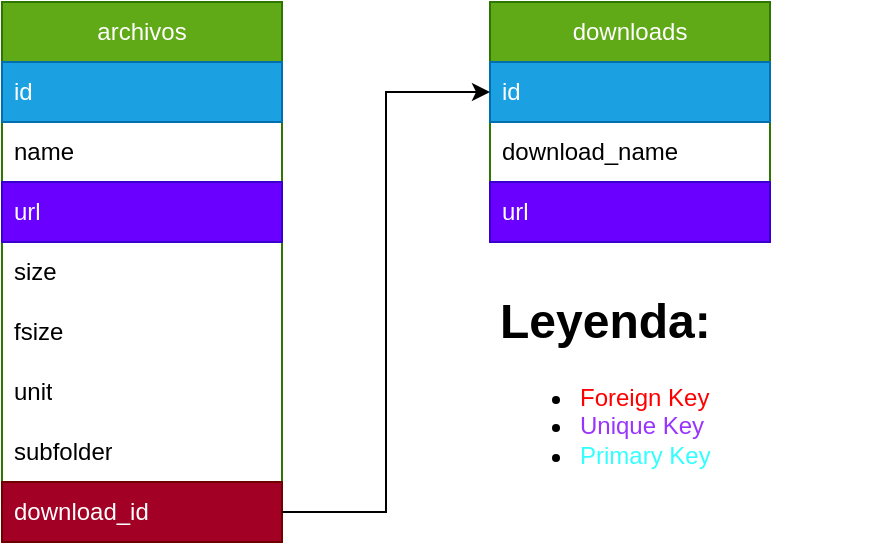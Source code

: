 <mxfile version="21.5.0" type="device">
  <diagram name="Página-1" id="pO13BCZi2G_7aciLu4R7">
    <mxGraphModel dx="1434" dy="836" grid="1" gridSize="10" guides="1" tooltips="1" connect="1" arrows="1" fold="1" page="1" pageScale="1" pageWidth="827" pageHeight="1169" math="0" shadow="0">
      <root>
        <mxCell id="0" />
        <mxCell id="1" parent="0" />
        <mxCell id="ldobWOtLheQs0ngixD1j-1" value="archivos" style="swimlane;fontStyle=0;childLayout=stackLayout;horizontal=1;startSize=30;horizontalStack=0;resizeParent=1;resizeParentMax=0;resizeLast=0;collapsible=1;marginBottom=0;whiteSpace=wrap;html=1;fillColor=#60a917;fontColor=#ffffff;strokeColor=#2D7600;" parent="1" vertex="1">
          <mxGeometry x="100" y="220" width="140" height="270" as="geometry" />
        </mxCell>
        <mxCell id="ldobWOtLheQs0ngixD1j-2" value="id&lt;span style=&quot;white-space: pre;&quot;&gt;&#x9;&lt;/span&gt;" style="text;strokeColor=#006EAF;fillColor=#1ba1e2;align=left;verticalAlign=middle;spacingLeft=4;spacingRight=4;overflow=hidden;points=[[0,0.5],[1,0.5]];portConstraint=eastwest;rotatable=0;whiteSpace=wrap;html=1;fontColor=#ffffff;" parent="ldobWOtLheQs0ngixD1j-1" vertex="1">
          <mxGeometry y="30" width="140" height="30" as="geometry" />
        </mxCell>
        <mxCell id="ldobWOtLheQs0ngixD1j-3" value="name" style="text;strokeColor=none;fillColor=none;align=left;verticalAlign=middle;spacingLeft=4;spacingRight=4;overflow=hidden;points=[[0,0.5],[1,0.5]];portConstraint=eastwest;rotatable=0;whiteSpace=wrap;html=1;" parent="ldobWOtLheQs0ngixD1j-1" vertex="1">
          <mxGeometry y="60" width="140" height="30" as="geometry" />
        </mxCell>
        <mxCell id="ldobWOtLheQs0ngixD1j-4" value="url" style="text;strokeColor=#3700CC;fillColor=#6a00ff;align=left;verticalAlign=middle;spacingLeft=4;spacingRight=4;overflow=hidden;points=[[0,0.5],[1,0.5]];portConstraint=eastwest;rotatable=0;whiteSpace=wrap;html=1;fontColor=#ffffff;" parent="ldobWOtLheQs0ngixD1j-1" vertex="1">
          <mxGeometry y="90" width="140" height="30" as="geometry" />
        </mxCell>
        <mxCell id="ldobWOtLheQs0ngixD1j-5" value="size" style="text;strokeColor=none;fillColor=none;align=left;verticalAlign=middle;spacingLeft=4;spacingRight=4;overflow=hidden;points=[[0,0.5],[1,0.5]];portConstraint=eastwest;rotatable=0;whiteSpace=wrap;html=1;" parent="ldobWOtLheQs0ngixD1j-1" vertex="1">
          <mxGeometry y="120" width="140" height="30" as="geometry" />
        </mxCell>
        <mxCell id="ldobWOtLheQs0ngixD1j-6" value="fsize" style="text;strokeColor=none;fillColor=none;align=left;verticalAlign=middle;spacingLeft=4;spacingRight=4;overflow=hidden;points=[[0,0.5],[1,0.5]];portConstraint=eastwest;rotatable=0;whiteSpace=wrap;html=1;" parent="ldobWOtLheQs0ngixD1j-1" vertex="1">
          <mxGeometry y="150" width="140" height="30" as="geometry" />
        </mxCell>
        <mxCell id="ldobWOtLheQs0ngixD1j-7" value="unit" style="text;strokeColor=none;fillColor=none;align=left;verticalAlign=middle;spacingLeft=4;spacingRight=4;overflow=hidden;points=[[0,0.5],[1,0.5]];portConstraint=eastwest;rotatable=0;whiteSpace=wrap;html=1;" parent="ldobWOtLheQs0ngixD1j-1" vertex="1">
          <mxGeometry y="180" width="140" height="30" as="geometry" />
        </mxCell>
        <mxCell id="ldobWOtLheQs0ngixD1j-8" value="subfolder" style="text;strokeColor=none;fillColor=none;align=left;verticalAlign=middle;spacingLeft=4;spacingRight=4;overflow=hidden;points=[[0,0.5],[1,0.5]];portConstraint=eastwest;rotatable=0;whiteSpace=wrap;html=1;" parent="ldobWOtLheQs0ngixD1j-1" vertex="1">
          <mxGeometry y="210" width="140" height="30" as="geometry" />
        </mxCell>
        <mxCell id="ldobWOtLheQs0ngixD1j-9" value="download_id" style="text;strokeColor=#6F0000;fillColor=#a20025;align=left;verticalAlign=middle;spacingLeft=4;spacingRight=4;overflow=hidden;points=[[0,0.5],[1,0.5]];portConstraint=eastwest;rotatable=0;whiteSpace=wrap;html=1;fontColor=#ffffff;" parent="ldobWOtLheQs0ngixD1j-1" vertex="1">
          <mxGeometry y="240" width="140" height="30" as="geometry" />
        </mxCell>
        <mxCell id="ldobWOtLheQs0ngixD1j-23" value="downloads" style="swimlane;fontStyle=0;childLayout=stackLayout;horizontal=1;startSize=30;horizontalStack=0;resizeParent=1;resizeParentMax=0;resizeLast=0;collapsible=1;marginBottom=0;whiteSpace=wrap;html=1;fillColor=#60a917;fontColor=#ffffff;strokeColor=#2D7600;" parent="1" vertex="1">
          <mxGeometry x="344" y="220" width="140" height="120" as="geometry" />
        </mxCell>
        <mxCell id="ldobWOtLheQs0ngixD1j-24" value="id&lt;span style=&quot;white-space: pre;&quot;&gt;&#x9;&lt;/span&gt;" style="text;strokeColor=#006EAF;fillColor=#1ba1e2;align=left;verticalAlign=middle;spacingLeft=4;spacingRight=4;overflow=hidden;points=[[0,0.5],[1,0.5]];portConstraint=eastwest;rotatable=0;whiteSpace=wrap;html=1;fontColor=#ffffff;" parent="ldobWOtLheQs0ngixD1j-23" vertex="1">
          <mxGeometry y="30" width="140" height="30" as="geometry" />
        </mxCell>
        <mxCell id="ldobWOtLheQs0ngixD1j-33" value="download_name" style="text;strokeColor=none;fillColor=none;align=left;verticalAlign=middle;spacingLeft=4;spacingRight=4;overflow=hidden;points=[[0,0.5],[1,0.5]];portConstraint=eastwest;rotatable=0;whiteSpace=wrap;html=1;" parent="ldobWOtLheQs0ngixD1j-23" vertex="1">
          <mxGeometry y="60" width="140" height="30" as="geometry" />
        </mxCell>
        <mxCell id="ldobWOtLheQs0ngixD1j-34" value="url" style="text;strokeColor=#3700CC;fillColor=#6a00ff;align=left;verticalAlign=middle;spacingLeft=4;spacingRight=4;overflow=hidden;points=[[0,0.5],[1,0.5]];portConstraint=eastwest;rotatable=0;whiteSpace=wrap;html=1;fontColor=#ffffff;" parent="ldobWOtLheQs0ngixD1j-23" vertex="1">
          <mxGeometry y="90" width="140" height="30" as="geometry" />
        </mxCell>
        <mxCell id="ldobWOtLheQs0ngixD1j-36" style="edgeStyle=orthogonalEdgeStyle;rounded=0;orthogonalLoop=1;jettySize=auto;html=1;entryX=0;entryY=0.5;entryDx=0;entryDy=0;" parent="1" source="ldobWOtLheQs0ngixD1j-9" target="ldobWOtLheQs0ngixD1j-24" edge="1">
          <mxGeometry relative="1" as="geometry" />
        </mxCell>
        <mxCell id="iWRW5s5y5xx-2SQ4U9LZ-1" value="&lt;h1&gt;Leyenda:&lt;/h1&gt;&lt;div&gt;&lt;ul&gt;&lt;li&gt;&lt;font color=&quot;#ff0000&quot;&gt;Foreign Key&lt;/font&gt;&lt;/li&gt;&lt;li&gt;&lt;font color=&quot;#9933ff&quot;&gt;Unique Key&lt;/font&gt;&lt;/li&gt;&lt;li&gt;&lt;font color=&quot;#33ffff&quot;&gt;Primary Key&lt;/font&gt;&lt;/li&gt;&lt;/ul&gt;&lt;/div&gt;" style="text;html=1;strokeColor=none;fillColor=none;spacing=5;spacingTop=-20;whiteSpace=wrap;overflow=hidden;rounded=0;" vertex="1" parent="1">
          <mxGeometry x="344" y="360" width="190" height="120" as="geometry" />
        </mxCell>
      </root>
    </mxGraphModel>
  </diagram>
</mxfile>
